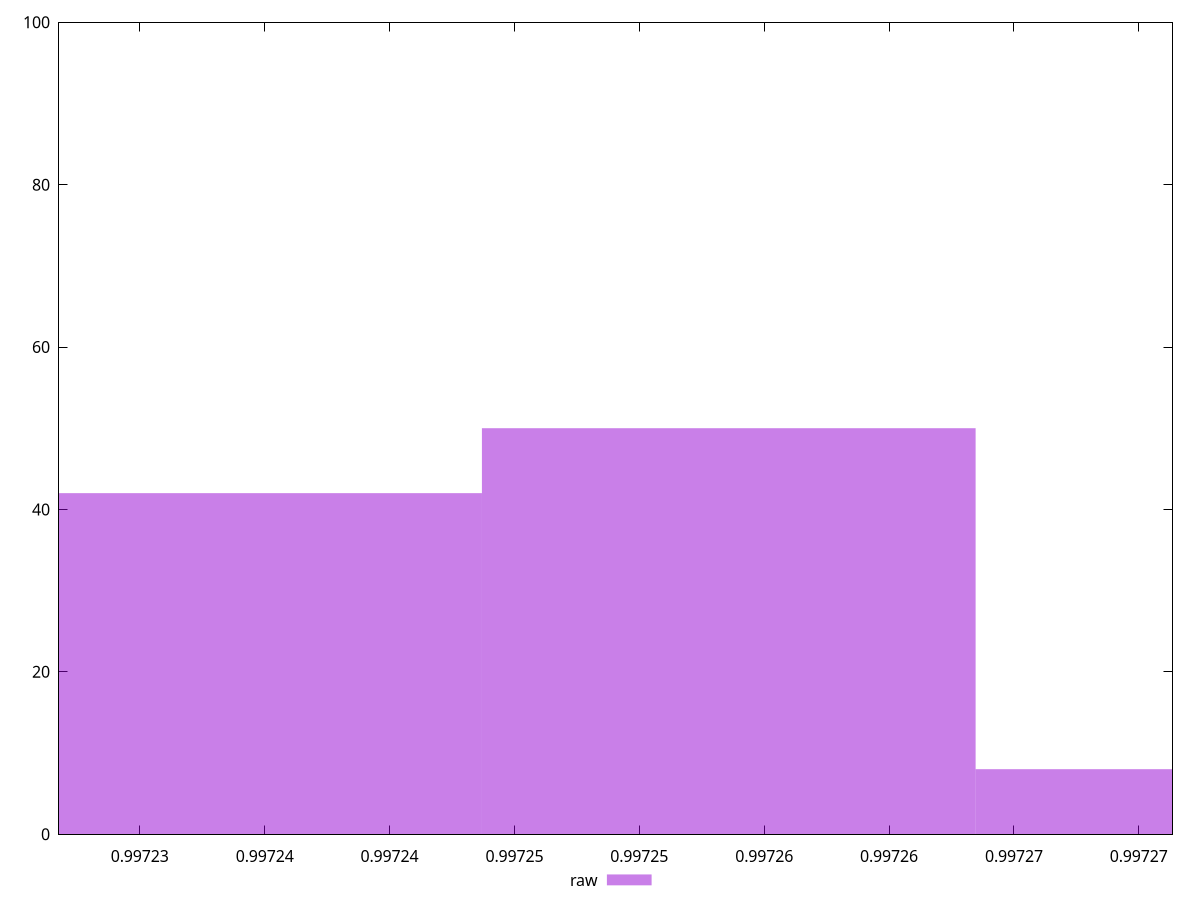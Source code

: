 reset

$raw <<EOF
0.9972338133964495 42
0.9972535829147849 50
0.9972733524331204 8
EOF

set key outside below
set boxwidth 0.000019769518335476666
set xrange [0.9972267629320367:0.9972713517597169]
set yrange [0:100]
set trange [0:100]
set style fill transparent solid 0.5 noborder
set terminal svg size 640, 490 enhanced background rgb 'white'
set output "report_00007_2020-12-11T15:55:29.892Z/meta/score/samples/pages+cached+noexternal+nofonts+nosvg+noimg+nocss+nojs/raw/histogram.svg"

plot $raw title "raw" with boxes

reset
